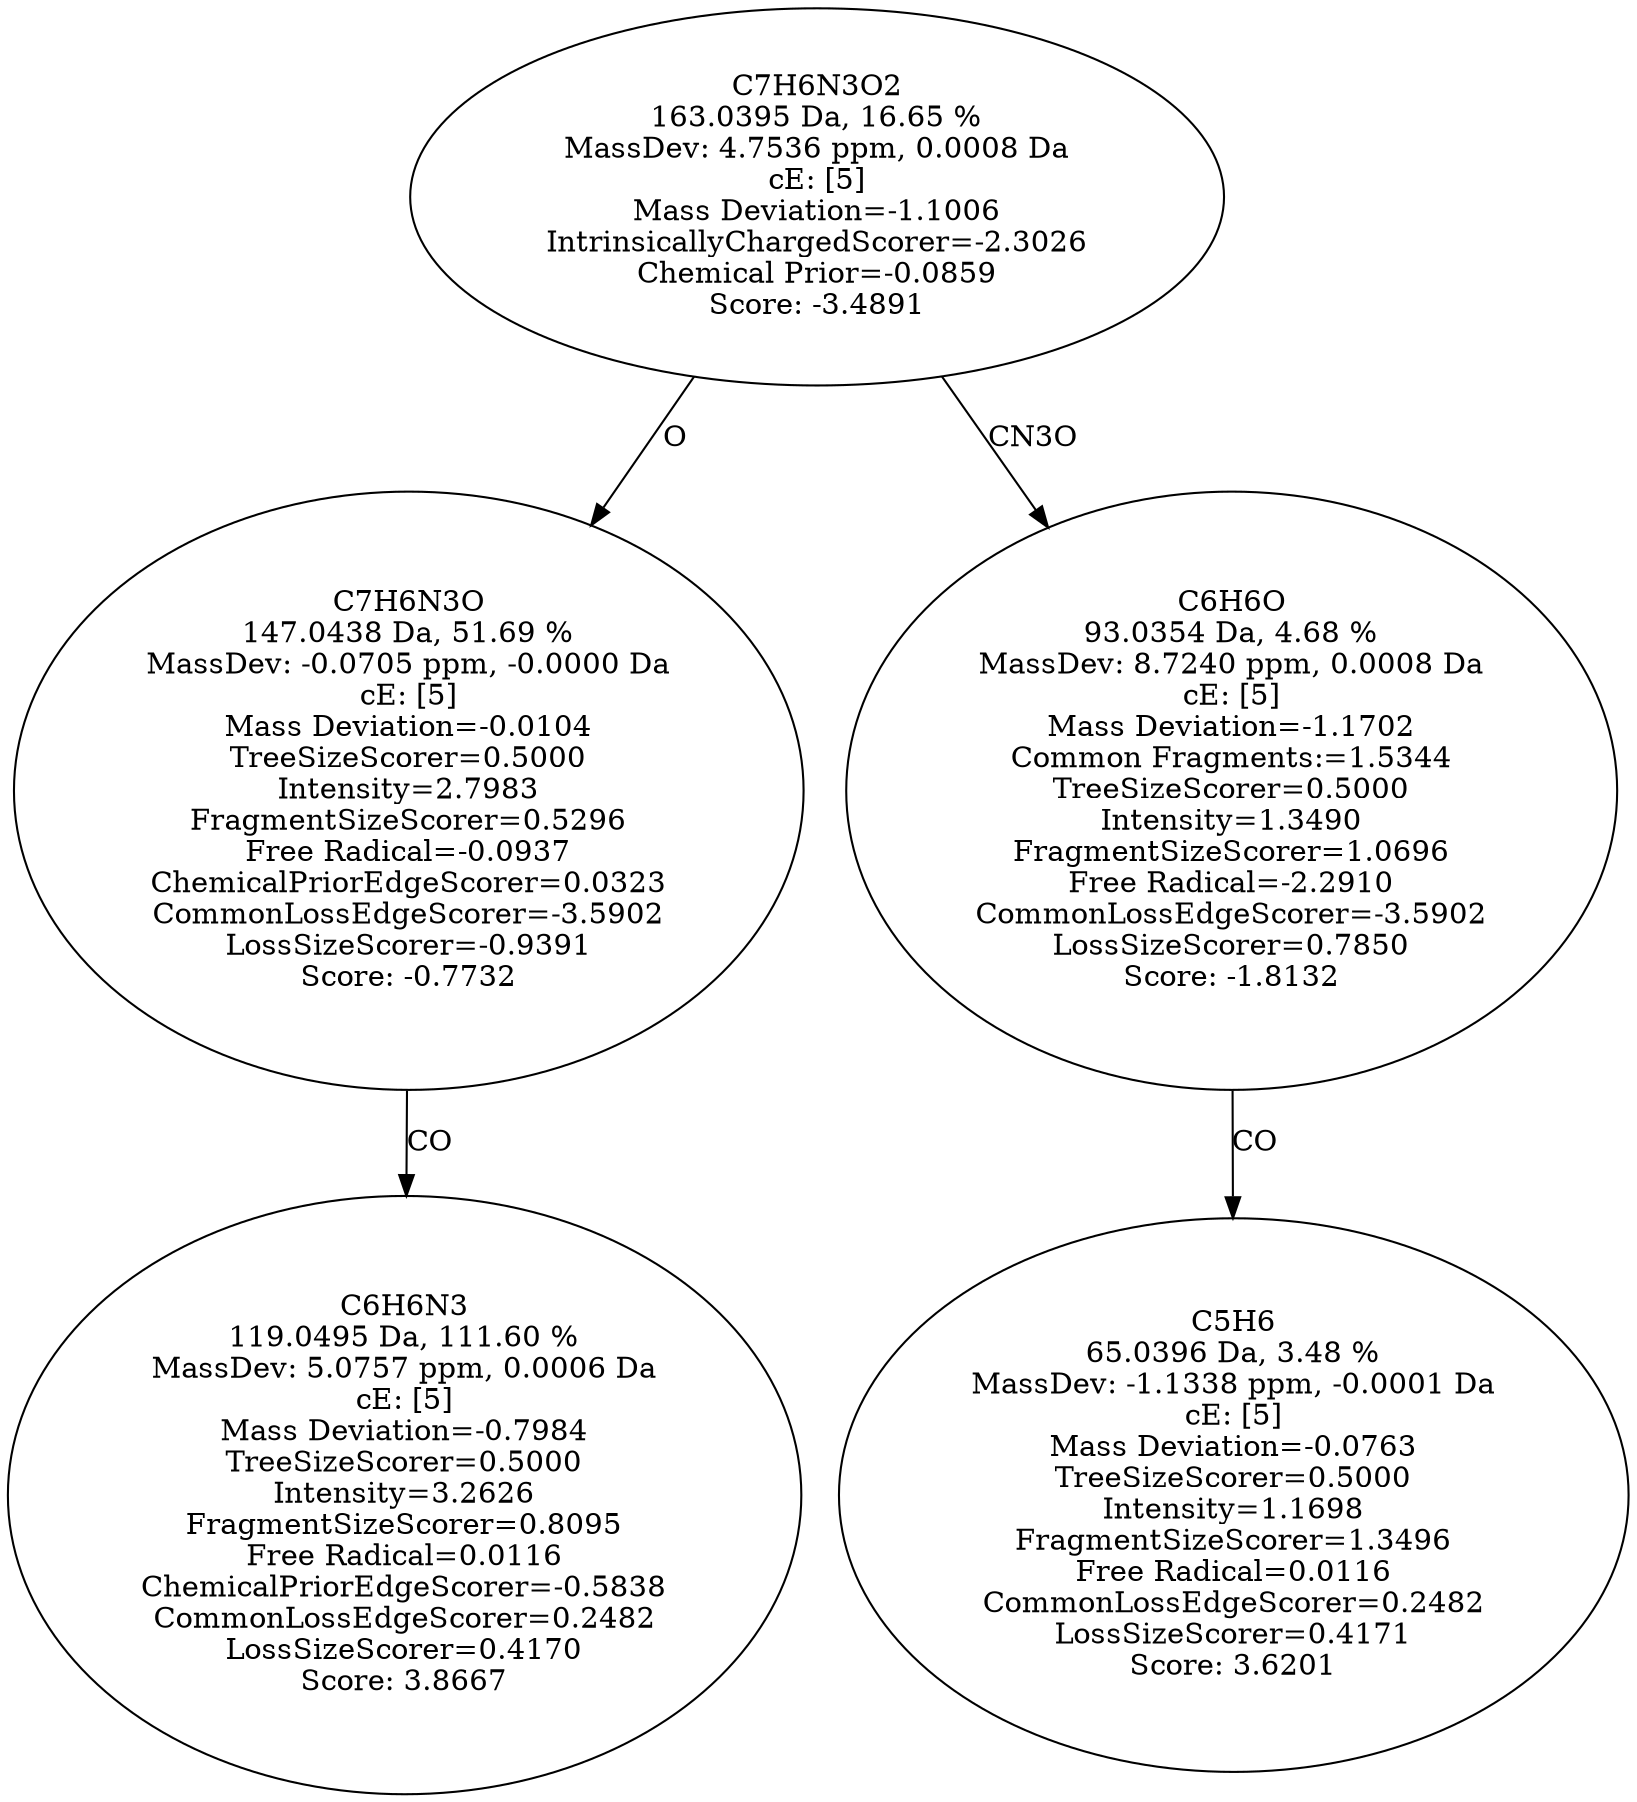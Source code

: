 strict digraph {
v1 [label="C6H6N3\n119.0495 Da, 111.60 %\nMassDev: 5.0757 ppm, 0.0006 Da\ncE: [5]\nMass Deviation=-0.7984\nTreeSizeScorer=0.5000\nIntensity=3.2626\nFragmentSizeScorer=0.8095\nFree Radical=0.0116\nChemicalPriorEdgeScorer=-0.5838\nCommonLossEdgeScorer=0.2482\nLossSizeScorer=0.4170\nScore: 3.8667"];
v2 [label="C7H6N3O\n147.0438 Da, 51.69 %\nMassDev: -0.0705 ppm, -0.0000 Da\ncE: [5]\nMass Deviation=-0.0104\nTreeSizeScorer=0.5000\nIntensity=2.7983\nFragmentSizeScorer=0.5296\nFree Radical=-0.0937\nChemicalPriorEdgeScorer=0.0323\nCommonLossEdgeScorer=-3.5902\nLossSizeScorer=-0.9391\nScore: -0.7732"];
v3 [label="C5H6\n65.0396 Da, 3.48 %\nMassDev: -1.1338 ppm, -0.0001 Da\ncE: [5]\nMass Deviation=-0.0763\nTreeSizeScorer=0.5000\nIntensity=1.1698\nFragmentSizeScorer=1.3496\nFree Radical=0.0116\nCommonLossEdgeScorer=0.2482\nLossSizeScorer=0.4171\nScore: 3.6201"];
v4 [label="C6H6O\n93.0354 Da, 4.68 %\nMassDev: 8.7240 ppm, 0.0008 Da\ncE: [5]\nMass Deviation=-1.1702\nCommon Fragments:=1.5344\nTreeSizeScorer=0.5000\nIntensity=1.3490\nFragmentSizeScorer=1.0696\nFree Radical=-2.2910\nCommonLossEdgeScorer=-3.5902\nLossSizeScorer=0.7850\nScore: -1.8132"];
v5 [label="C7H6N3O2\n163.0395 Da, 16.65 %\nMassDev: 4.7536 ppm, 0.0008 Da\ncE: [5]\nMass Deviation=-1.1006\nIntrinsicallyChargedScorer=-2.3026\nChemical Prior=-0.0859\nScore: -3.4891"];
v2 -> v1 [label="CO"];
v5 -> v2 [label="O"];
v4 -> v3 [label="CO"];
v5 -> v4 [label="CN3O"];
}